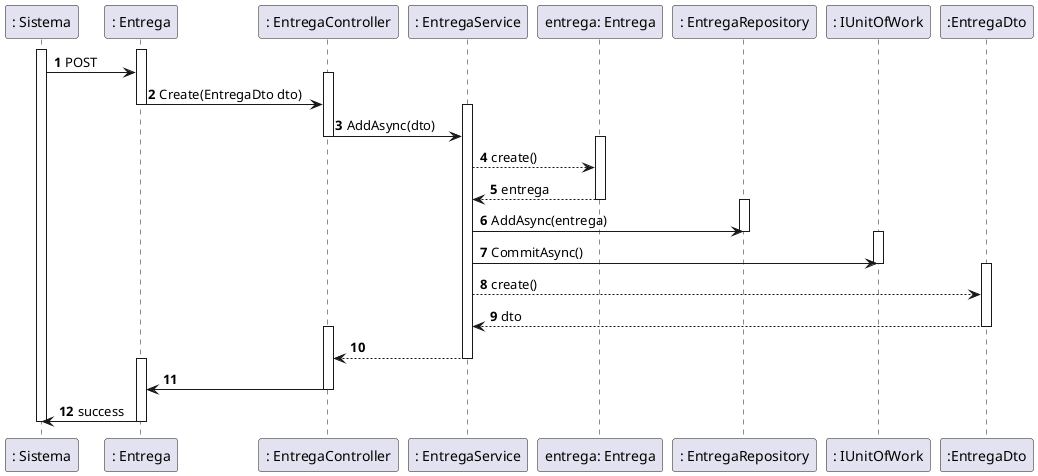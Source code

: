 @startuml
autonumber

participant ": Sistema" as SYSTEM
participant ": Entrega" as ENTREGA
participant ": EntregaController" as CTRL
participant ": EntregaService" as SERVICE
participant "entrega: Entrega" as E
participant ": EntregaRepository" as REPO 
participant ": IUnitOfWork" as IU
participant ":EntregaDto" as DTO

activate SYSTEM
activate ENTREGA
SYSTEM -> ENTREGA: POST
activate CTRL
ENTREGA -> CTRL: Create(EntregaDto dto)
deactivate ENTREGA
activate SERVICE
CTRL -> SERVICE: AddAsync(dto)
deactivate CTRL
activate E
SERVICE --> E: create()
E --> SERVICE: entrega
deactivate E
activate REPO
SERVICE -> REPO: AddAsync(entrega)
deactivate REPO
activate IU
SERVICE -> IU: CommitAsync()
deactivate IU
activate DTO
SERVICE --> DTO: create()
DTO --> SERVICE: dto
deactivate DTO 
activate CTRL
SERVICE --> CTRL:
deactivate SERVICE
activate ENTREGA
CTRL -> ENTREGA:
deactivate CTRL
ENTREGA -> SYSTEM: success
deactivate ENTREGA
deactivate SYSTEM




@enduml